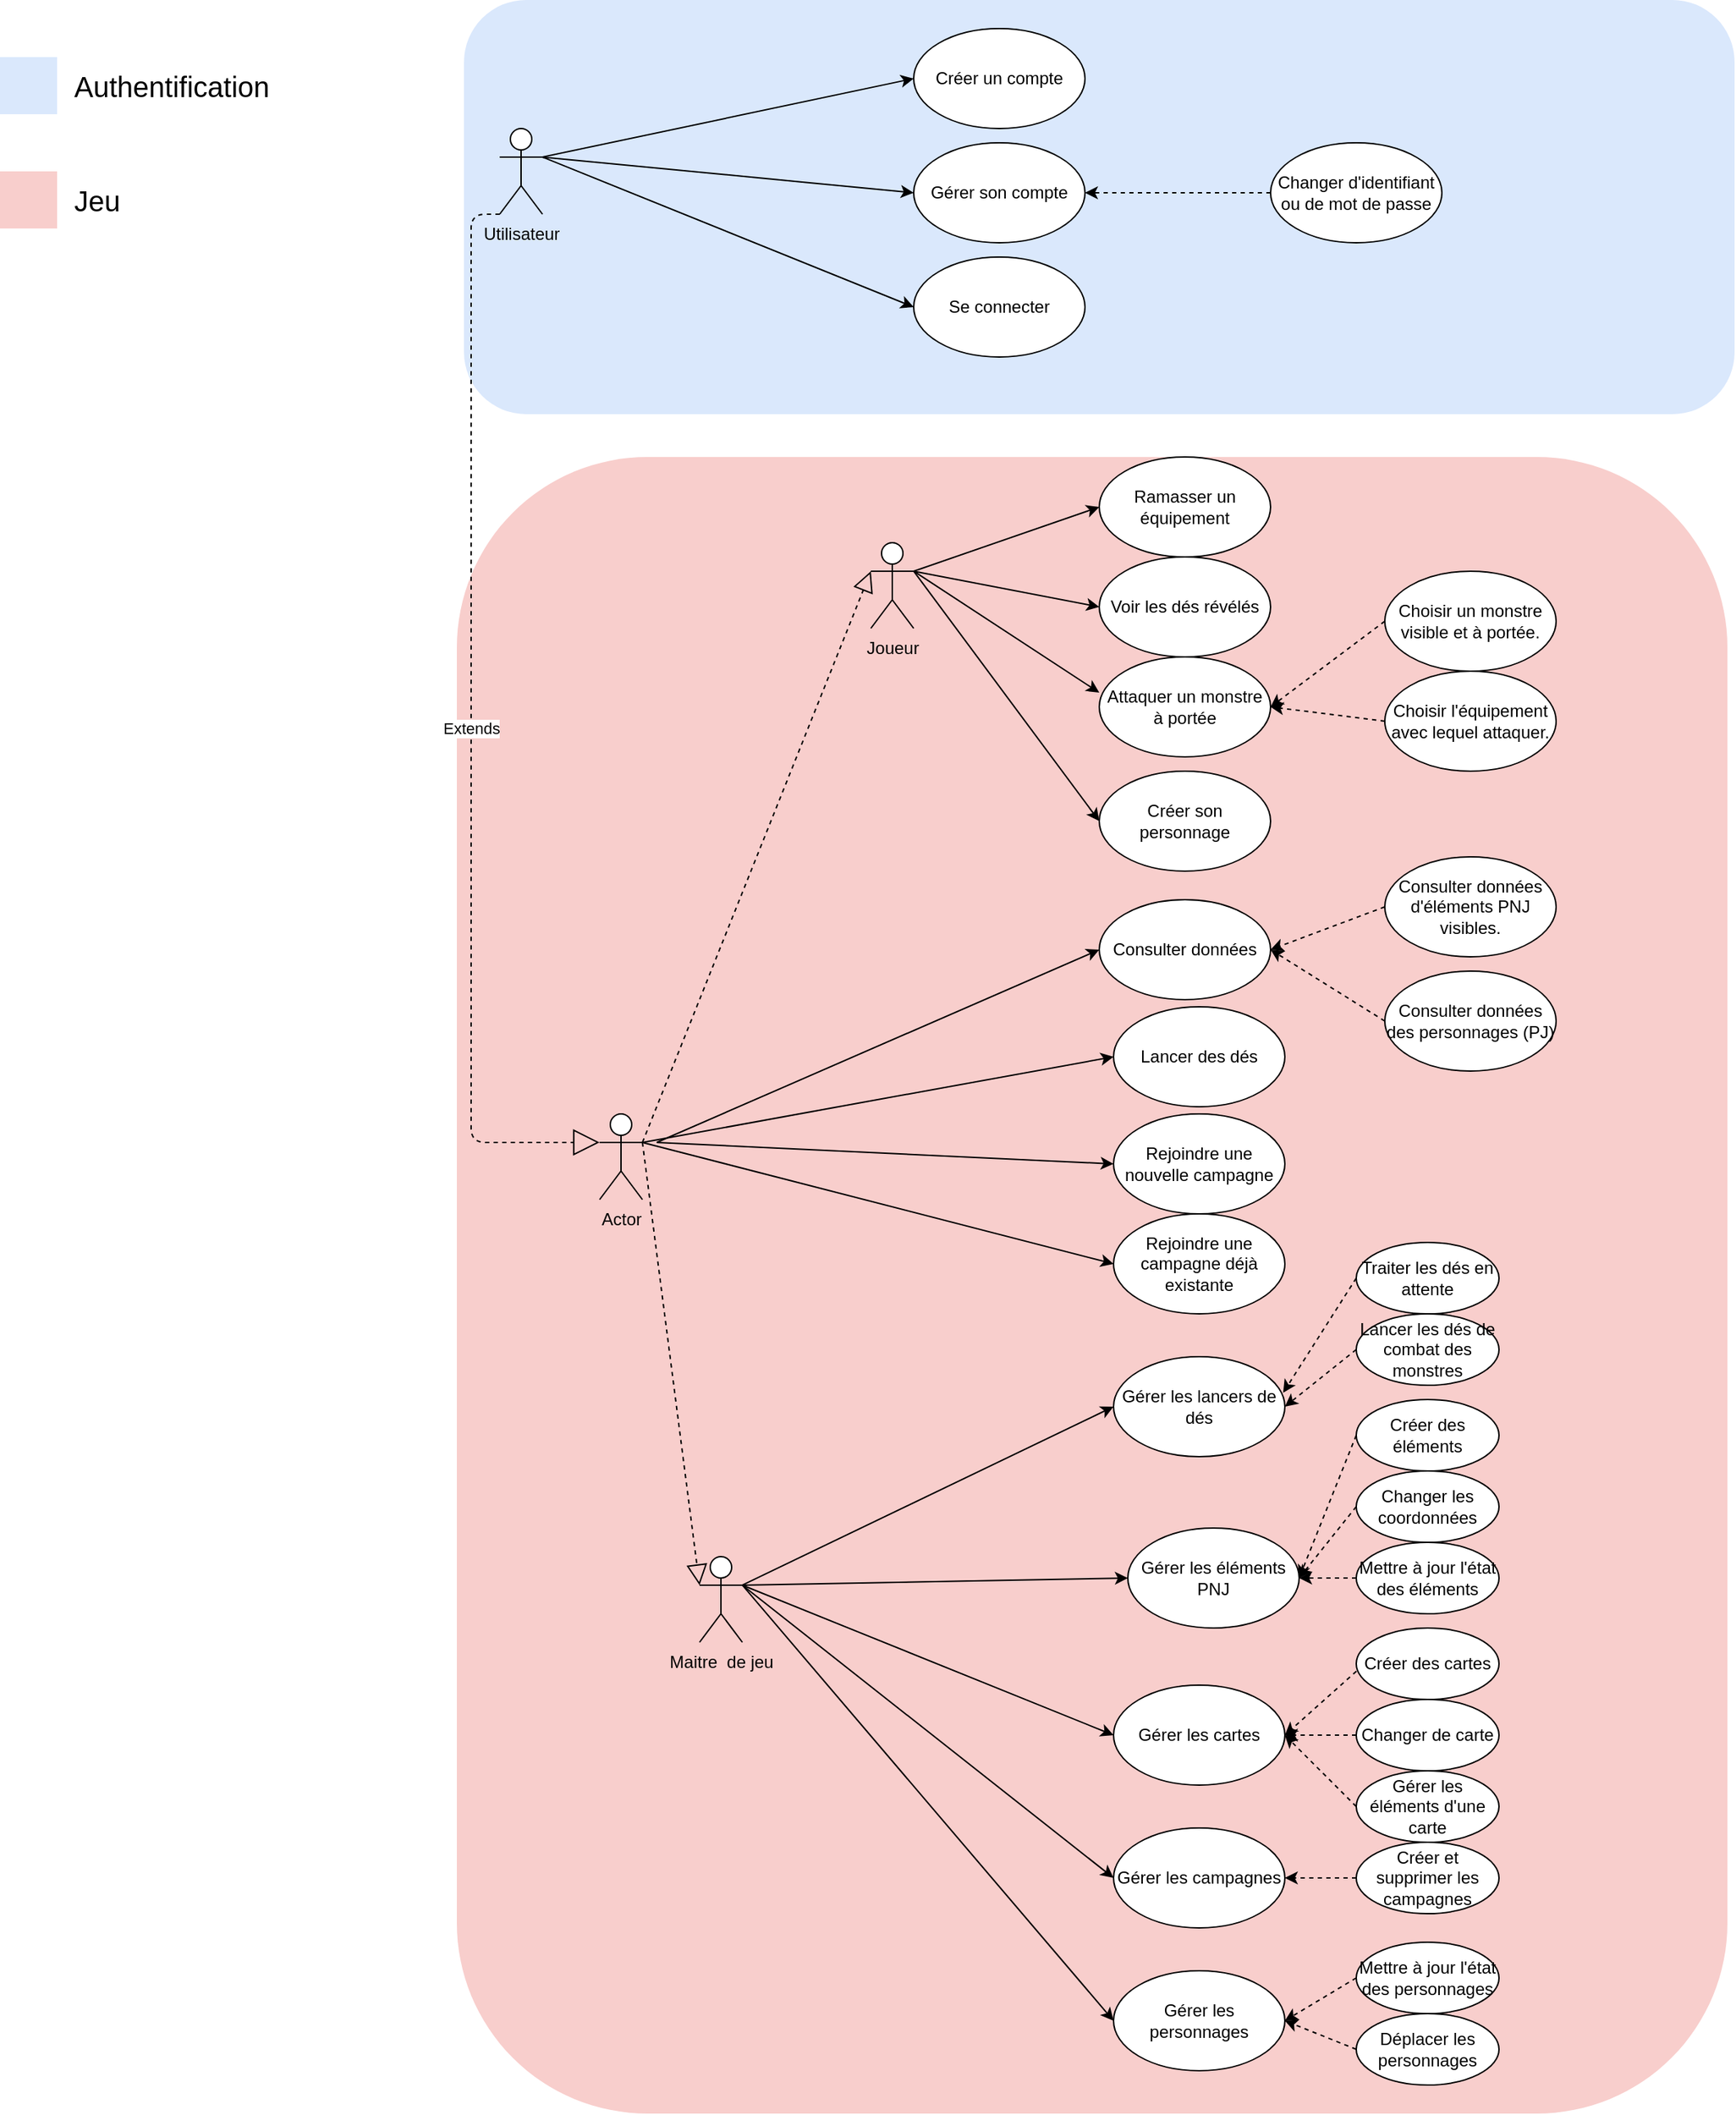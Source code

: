 <mxfile version="15.8.6" type="gitlab">
  <diagram id="ulkMl8fYRYSaDrusskZa" name="Page-1">
    <mxGraphModel dx="1820" dy="853" grid="1" gridSize="10" guides="1" tooltips="1" connect="1" arrows="1" fold="1" page="1" pageScale="1" pageWidth="827" pageHeight="1169" math="0" shadow="0">
      <root>
        <mxCell id="0" />
        <mxCell id="1" parent="0" />
        <mxCell id="CedkutMwdIcKw9SJhQFs-62" value="" style="rounded=1;whiteSpace=wrap;html=1;fillColor=#f8cecc;strokeColor=none;" parent="1" vertex="1">
          <mxGeometry x="-80" y="320" width="890" height="1160" as="geometry" />
        </mxCell>
        <mxCell id="CedkutMwdIcKw9SJhQFs-61" value="" style="rounded=1;whiteSpace=wrap;html=1;fillColor=#dae8fc;strokeColor=none;" parent="1" vertex="1">
          <mxGeometry x="-75" width="890" height="290" as="geometry" />
        </mxCell>
        <mxCell id="CedkutMwdIcKw9SJhQFs-1" value="Utilisateur&lt;br&gt;" style="shape=umlActor;verticalLabelPosition=bottom;verticalAlign=top;html=1;outlineConnect=0;labelBorderColor=none;" parent="1" vertex="1">
          <mxGeometry x="-50" y="90" width="30" height="60" as="geometry" />
        </mxCell>
        <mxCell id="CedkutMwdIcKw9SJhQFs-2" value="Joueur&lt;br&gt;" style="shape=umlActor;verticalLabelPosition=bottom;verticalAlign=top;html=1;outlineConnect=0;" parent="1" vertex="1">
          <mxGeometry x="210" y="380" width="30" height="60" as="geometry" />
        </mxCell>
        <mxCell id="CedkutMwdIcKw9SJhQFs-3" value="" style="endArrow=classic;html=1;exitX=1;exitY=0.333;exitDx=0;exitDy=0;exitPerimeter=0;entryX=0;entryY=0.5;entryDx=0;entryDy=0;" parent="1" source="CedkutMwdIcKw9SJhQFs-1" target="CedkutMwdIcKw9SJhQFs-4" edge="1">
          <mxGeometry width="50" height="50" relative="1" as="geometry">
            <mxPoint x="40" y="130" as="sourcePoint" />
            <mxPoint x="240" y="130" as="targetPoint" />
          </mxGeometry>
        </mxCell>
        <mxCell id="CedkutMwdIcKw9SJhQFs-4" value="Se connecter" style="ellipse;whiteSpace=wrap;html=1;" parent="1" vertex="1">
          <mxGeometry x="240" y="180" width="120" height="70" as="geometry" />
        </mxCell>
        <mxCell id="CedkutMwdIcKw9SJhQFs-5" value="Créer un compte" style="ellipse;whiteSpace=wrap;html=1;" parent="1" vertex="1">
          <mxGeometry x="240" y="20" width="120" height="70" as="geometry" />
        </mxCell>
        <mxCell id="CedkutMwdIcKw9SJhQFs-8" value="" style="endArrow=classic;html=1;entryX=0;entryY=0.5;entryDx=0;entryDy=0;exitX=1;exitY=0.333;exitDx=0;exitDy=0;exitPerimeter=0;" parent="1" source="CedkutMwdIcKw9SJhQFs-1" target="CedkutMwdIcKw9SJhQFs-5" edge="1">
          <mxGeometry width="50" height="50" relative="1" as="geometry">
            <mxPoint x="40" y="130" as="sourcePoint" />
            <mxPoint x="440" y="380" as="targetPoint" />
          </mxGeometry>
        </mxCell>
        <mxCell id="CedkutMwdIcKw9SJhQFs-9" value="" style="endArrow=classic;html=1;exitX=0;exitY=0.5;exitDx=0;exitDy=0;entryX=0;entryY=0.5;entryDx=0;entryDy=0;" parent="1" target="CedkutMwdIcKw9SJhQFs-10" edge="1">
          <mxGeometry width="50" height="50" relative="1" as="geometry">
            <mxPoint x="50" y="800" as="sourcePoint" />
            <mxPoint x="380" y="875" as="targetPoint" />
          </mxGeometry>
        </mxCell>
        <mxCell id="CedkutMwdIcKw9SJhQFs-10" value="Rejoindre une campagne déjà existante" style="ellipse;whiteSpace=wrap;html=1;" parent="1" vertex="1">
          <mxGeometry x="380" y="850" width="120" height="70" as="geometry" />
        </mxCell>
        <mxCell id="CedkutMwdIcKw9SJhQFs-13" value="Maitre&amp;nbsp; de jeu&lt;br&gt;" style="shape=umlActor;verticalLabelPosition=bottom;verticalAlign=top;html=1;outlineConnect=0;" parent="1" vertex="1">
          <mxGeometry x="90" y="1090" width="30" height="60" as="geometry" />
        </mxCell>
        <mxCell id="CedkutMwdIcKw9SJhQFs-18" value="" style="endArrow=classic;html=1;exitX=1;exitY=0.333;exitDx=0;exitDy=0;exitPerimeter=0;entryX=0;entryY=0.5;entryDx=0;entryDy=0;" parent="1" source="CedkutMwdIcKw9SJhQFs-2" edge="1">
          <mxGeometry width="50" height="50" relative="1" as="geometry">
            <mxPoint x="250" y="410" as="sourcePoint" />
            <mxPoint x="370" y="485.0" as="targetPoint" />
          </mxGeometry>
        </mxCell>
        <mxCell id="CedkutMwdIcKw9SJhQFs-20" value="" style="endArrow=classic;html=1;exitX=1;exitY=0.333;exitDx=0;exitDy=0;exitPerimeter=0;entryX=0;entryY=0.5;entryDx=0;entryDy=0;" parent="1" source="CedkutMwdIcKw9SJhQFs-2" target="CedkutMwdIcKw9SJhQFs-21" edge="1">
          <mxGeometry width="50" height="50" relative="1" as="geometry">
            <mxPoint x="250" y="410" as="sourcePoint" />
            <mxPoint x="370" y="480" as="targetPoint" />
          </mxGeometry>
        </mxCell>
        <mxCell id="CedkutMwdIcKw9SJhQFs-21" value="Créer son personnage" style="ellipse;whiteSpace=wrap;html=1;" parent="1" vertex="1">
          <mxGeometry x="370" y="540" width="120" height="70" as="geometry" />
        </mxCell>
        <mxCell id="CedkutMwdIcKw9SJhQFs-28" value="" style="endArrow=classic;html=1;exitX=1;exitY=0.333;exitDx=0;exitDy=0;exitPerimeter=0;entryX=0;entryY=0.5;entryDx=0;entryDy=0;" parent="1" source="CedkutMwdIcKw9SJhQFs-13" target="CedkutMwdIcKw9SJhQFs-29" edge="1">
          <mxGeometry width="50" height="50" relative="1" as="geometry">
            <mxPoint x="160" y="1079.5" as="sourcePoint" />
            <mxPoint x="280" y="1079.5" as="targetPoint" />
          </mxGeometry>
        </mxCell>
        <mxCell id="CedkutMwdIcKw9SJhQFs-29" value="Gérer les lancers de dés" style="ellipse;whiteSpace=wrap;html=1;" parent="1" vertex="1">
          <mxGeometry x="380" y="950" width="120" height="70" as="geometry" />
        </mxCell>
        <mxCell id="CedkutMwdIcKw9SJhQFs-30" value="Voir les dés révélés" style="ellipse;whiteSpace=wrap;html=1;" parent="1" vertex="1">
          <mxGeometry x="370" y="390" width="120" height="70" as="geometry" />
        </mxCell>
        <mxCell id="CedkutMwdIcKw9SJhQFs-31" value="" style="endArrow=classic;html=1;exitX=1;exitY=0.333;exitDx=0;exitDy=0;exitPerimeter=0;entryX=0;entryY=0.5;entryDx=0;entryDy=0;" parent="1" source="CedkutMwdIcKw9SJhQFs-2" target="CedkutMwdIcKw9SJhQFs-30" edge="1">
          <mxGeometry width="50" height="50" relative="1" as="geometry">
            <mxPoint x="250" y="410" as="sourcePoint" />
            <mxPoint x="330" y="315" as="targetPoint" />
          </mxGeometry>
        </mxCell>
        <mxCell id="CedkutMwdIcKw9SJhQFs-32" value="" style="endArrow=classic;html=1;exitX=1;exitY=0.333;exitDx=0;exitDy=0;exitPerimeter=0;entryX=0;entryY=0.5;entryDx=0;entryDy=0;" parent="1" source="CedkutMwdIcKw9SJhQFs-13" target="CedkutMwdIcKw9SJhQFs-33" edge="1">
          <mxGeometry width="50" height="50" relative="1" as="geometry">
            <mxPoint x="160" y="1080" as="sourcePoint" />
            <mxPoint x="280" y="1150" as="targetPoint" />
          </mxGeometry>
        </mxCell>
        <mxCell id="CedkutMwdIcKw9SJhQFs-33" value="Gérer les éléments PNJ" style="ellipse;whiteSpace=wrap;html=1;" parent="1" vertex="1">
          <mxGeometry x="390" y="1070" width="120" height="70" as="geometry" />
        </mxCell>
        <mxCell id="CedkutMwdIcKw9SJhQFs-36" value="Extends" style="endArrow=block;endSize=16;endFill=0;html=1;dashed=1;entryX=0;entryY=0.333;entryDx=0;entryDy=0;entryPerimeter=0;edgeStyle=orthogonalEdgeStyle;exitX=0;exitY=1;exitDx=0;exitDy=0;exitPerimeter=0;" parent="1" source="CedkutMwdIcKw9SJhQFs-1" target="CedkutMwdIcKw9SJhQFs-65" edge="1">
          <mxGeometry width="160" relative="1" as="geometry">
            <mxPoint x="-210" y="250" as="sourcePoint" />
            <mxPoint x="-200" y="440" as="targetPoint" />
            <Array as="points">
              <mxPoint x="-70" y="150" />
              <mxPoint x="-70" y="800" />
            </Array>
          </mxGeometry>
        </mxCell>
        <mxCell id="CedkutMwdIcKw9SJhQFs-39" value="" style="endArrow=classic;html=1;exitX=1;exitY=0.333;exitDx=0;exitDy=0;exitPerimeter=0;entryX=0;entryY=0.5;entryDx=0;entryDy=0;" parent="1" source="CedkutMwdIcKw9SJhQFs-13" target="CedkutMwdIcKw9SJhQFs-40" edge="1">
          <mxGeometry width="50" height="50" relative="1" as="geometry">
            <mxPoint x="150" y="1075" as="sourcePoint" />
            <mxPoint x="280" y="1225" as="targetPoint" />
          </mxGeometry>
        </mxCell>
        <mxCell id="CedkutMwdIcKw9SJhQFs-40" value="Gérer les cartes" style="ellipse;whiteSpace=wrap;html=1;" parent="1" vertex="1">
          <mxGeometry x="380" y="1180" width="120" height="70" as="geometry" />
        </mxCell>
        <mxCell id="CedkutMwdIcKw9SJhQFs-41" value="" style="endArrow=classic;html=1;entryX=0;entryY=0.5;entryDx=0;entryDy=0;" parent="1" target="CedkutMwdIcKw9SJhQFs-42" edge="1">
          <mxGeometry width="50" height="50" relative="1" as="geometry">
            <mxPoint x="60" y="800" as="sourcePoint" />
            <mxPoint x="370" y="550" as="targetPoint" />
          </mxGeometry>
        </mxCell>
        <mxCell id="CedkutMwdIcKw9SJhQFs-42" value="Consulter données" style="ellipse;whiteSpace=wrap;html=1;" parent="1" vertex="1">
          <mxGeometry x="370" y="630" width="120" height="70" as="geometry" />
        </mxCell>
        <mxCell id="CedkutMwdIcKw9SJhQFs-44" value="" style="endArrow=classic;html=1;dashed=1;exitX=0;exitY=0.5;exitDx=0;exitDy=0;entryX=1;entryY=0.5;entryDx=0;entryDy=0;" parent="1" edge="1" target="CedkutMwdIcKw9SJhQFs-42" source="CedkutMwdIcKw9SJhQFs-45">
          <mxGeometry width="50" height="50" relative="1" as="geometry">
            <mxPoint x="570" y="580" as="sourcePoint" />
            <mxPoint x="490" y="580" as="targetPoint" />
          </mxGeometry>
        </mxCell>
        <mxCell id="CedkutMwdIcKw9SJhQFs-45" value="Consulter données d&#39;éléments PNJ visibles." style="ellipse;whiteSpace=wrap;html=1;" parent="1" vertex="1">
          <mxGeometry x="570" y="600" width="120" height="70" as="geometry" />
        </mxCell>
        <mxCell id="CedkutMwdIcKw9SJhQFs-51" value="" style="endArrow=classic;html=1;dashed=1;exitX=0;exitY=0.5;exitDx=0;exitDy=0;entryX=1;entryY=0.5;entryDx=0;entryDy=0;" parent="1" source="bmJftMlM8lcIvuCktns1-15" target="CedkutMwdIcKw9SJhQFs-40" edge="1">
          <mxGeometry width="50" height="50" relative="1" as="geometry">
            <mxPoint x="520" y="1215" as="sourcePoint" />
            <mxPoint x="400" y="1225" as="targetPoint" />
          </mxGeometry>
        </mxCell>
        <mxCell id="CedkutMwdIcKw9SJhQFs-57" value="Gérer les personnages" style="ellipse;whiteSpace=wrap;html=1;" parent="1" vertex="1">
          <mxGeometry x="380" y="1380" width="120" height="70" as="geometry" />
        </mxCell>
        <mxCell id="CedkutMwdIcKw9SJhQFs-63" value="" style="endArrow=classic;html=1;entryX=0;entryY=0.5;entryDx=0;entryDy=0;exitX=1;exitY=0.333;exitDx=0;exitDy=0;exitPerimeter=0;" parent="1" source="CedkutMwdIcKw9SJhQFs-65" target="CedkutMwdIcKw9SJhQFs-64" edge="1">
          <mxGeometry width="50" height="50" relative="1" as="geometry">
            <mxPoint x="50" y="780" as="sourcePoint" />
            <mxPoint x="345" y="785.0" as="targetPoint" />
          </mxGeometry>
        </mxCell>
        <mxCell id="CedkutMwdIcKw9SJhQFs-64" value="Lancer des dés" style="ellipse;whiteSpace=wrap;html=1;" parent="1" vertex="1">
          <mxGeometry x="380" y="705" width="120" height="70" as="geometry" />
        </mxCell>
        <mxCell id="CedkutMwdIcKw9SJhQFs-65" value="Actor" style="shape=umlActor;verticalLabelPosition=bottom;verticalAlign=top;html=1;outlineConnect=0;fontColor=#000000;" parent="1" vertex="1">
          <mxGeometry x="20" y="780" width="30" height="60" as="geometry" />
        </mxCell>
        <mxCell id="CedkutMwdIcKw9SJhQFs-66" value="" style="endArrow=classic;html=1;exitX=1;exitY=0.333;exitDx=0;exitDy=0;exitPerimeter=0;entryX=0;entryY=0.5;entryDx=0;entryDy=0;" parent="1" source="CedkutMwdIcKw9SJhQFs-13" target="CedkutMwdIcKw9SJhQFs-67" edge="1">
          <mxGeometry width="50" height="50" relative="1" as="geometry">
            <mxPoint x="150" y="1145" as="sourcePoint" />
            <mxPoint x="280" y="1300" as="targetPoint" />
          </mxGeometry>
        </mxCell>
        <mxCell id="CedkutMwdIcKw9SJhQFs-67" value="Gérer les campagnes" style="ellipse;whiteSpace=wrap;html=1;" parent="1" vertex="1">
          <mxGeometry x="380" y="1280" width="120" height="70" as="geometry" />
        </mxCell>
        <mxCell id="CedkutMwdIcKw9SJhQFs-69" value="" style="endArrow=block;dashed=1;endFill=0;endSize=12;html=1;fontColor=#000000;exitX=1;exitY=0.333;exitDx=0;exitDy=0;exitPerimeter=0;entryX=0;entryY=0.333;entryDx=0;entryDy=0;entryPerimeter=0;" parent="1" source="CedkutMwdIcKw9SJhQFs-65" target="CedkutMwdIcKw9SJhQFs-2" edge="1">
          <mxGeometry width="160" relative="1" as="geometry">
            <mxPoint x="280" y="790" as="sourcePoint" />
            <mxPoint x="440" y="790" as="targetPoint" />
          </mxGeometry>
        </mxCell>
        <mxCell id="CedkutMwdIcKw9SJhQFs-70" value="" style="endArrow=block;dashed=1;endFill=0;endSize=12;html=1;fontColor=#000000;exitX=1;exitY=0.333;exitDx=0;exitDy=0;exitPerimeter=0;entryX=0;entryY=0.333;entryDx=0;entryDy=0;entryPerimeter=0;" parent="1" source="CedkutMwdIcKw9SJhQFs-65" target="CedkutMwdIcKw9SJhQFs-13" edge="1">
          <mxGeometry width="160" relative="1" as="geometry">
            <mxPoint x="60" y="810" as="sourcePoint" />
            <mxPoint x="130" y="455.0" as="targetPoint" />
          </mxGeometry>
        </mxCell>
        <mxCell id="CedkutMwdIcKw9SJhQFs-71" value="" style="endArrow=classic;html=1;dashed=1;exitX=0;exitY=0.5;exitDx=0;exitDy=0;entryX=1;entryY=0.5;entryDx=0;entryDy=0;" parent="1" target="CedkutMwdIcKw9SJhQFs-42" edge="1" source="CedkutMwdIcKw9SJhQFs-72">
          <mxGeometry width="50" height="50" relative="1" as="geometry">
            <mxPoint x="570" y="660.0" as="sourcePoint" />
            <mxPoint x="490" y="660.0" as="targetPoint" />
          </mxGeometry>
        </mxCell>
        <mxCell id="CedkutMwdIcKw9SJhQFs-72" value="Consulter données des personnages (PJ)" style="ellipse;whiteSpace=wrap;html=1;" parent="1" vertex="1">
          <mxGeometry x="570" y="680" width="120" height="70" as="geometry" />
        </mxCell>
        <mxCell id="CedkutMwdIcKw9SJhQFs-74" value="" style="endArrow=classic;html=1;fontColor=#000000;exitX=1;exitY=0.333;exitDx=0;exitDy=0;exitPerimeter=0;entryX=0;entryY=0.5;entryDx=0;entryDy=0;" parent="1" source="CedkutMwdIcKw9SJhQFs-13" target="CedkutMwdIcKw9SJhQFs-57" edge="1">
          <mxGeometry width="50" height="50" relative="1" as="geometry">
            <mxPoint x="370" y="1160" as="sourcePoint" />
            <mxPoint x="420" y="1110" as="targetPoint" />
          </mxGeometry>
        </mxCell>
        <mxCell id="CedkutMwdIcKw9SJhQFs-78" value="" style="whiteSpace=wrap;html=1;aspect=fixed;fillColor=#dae8fc;strokeColor=none;" parent="1" vertex="1">
          <mxGeometry x="-400" y="40" width="40" height="40" as="geometry" />
        </mxCell>
        <mxCell id="CedkutMwdIcKw9SJhQFs-79" value="" style="whiteSpace=wrap;html=1;aspect=fixed;fillColor=#f8cecc;strokeColor=none;" parent="1" vertex="1">
          <mxGeometry x="-400" y="120" width="40" height="40" as="geometry" />
        </mxCell>
        <mxCell id="CedkutMwdIcKw9SJhQFs-80" value="&lt;font style=&quot;font-size: 20px&quot;&gt;Authentification&lt;/font&gt;" style="text;html=1;strokeColor=none;fillColor=none;align=left;verticalAlign=middle;whiteSpace=wrap;rounded=0;fontColor=#000000;" parent="1" vertex="1">
          <mxGeometry x="-350" y="40" width="180" height="40" as="geometry" />
        </mxCell>
        <mxCell id="CedkutMwdIcKw9SJhQFs-81" value="&lt;font style=&quot;font-size: 20px&quot;&gt;Jeu&lt;/font&gt;" style="text;html=1;strokeColor=none;align=left;verticalAlign=middle;whiteSpace=wrap;rounded=0;fontColor=#000000;" parent="1" vertex="1">
          <mxGeometry x="-350" y="120" width="170" height="40" as="geometry" />
        </mxCell>
        <mxCell id="bmJftMlM8lcIvuCktns1-1" value="Rejoindre une nouvelle campagne" style="ellipse;whiteSpace=wrap;html=1;" vertex="1" parent="1">
          <mxGeometry x="380" y="780" width="120" height="70" as="geometry" />
        </mxCell>
        <mxCell id="bmJftMlM8lcIvuCktns1-2" value="Attaquer un monstre à portée&lt;span style=&quot;color: rgba(0 , 0 , 0 , 0) ; font-family: monospace ; font-size: 0px&quot;&gt;%3CmxGraphModel%3E%3Croot%3E%3CmxCell%20id%3D%220%22%2F%3E%3CmxCell%20id%3D%221%22%20parent%3D%220%22%2F%3E%3CmxCell%20id%3D%222%22%20value%3D%22Voir%20fiche%20personnage%22%20style%3D%22ellipse%3BwhiteSpace%3Dwrap%3Bhtml%3D1%3B%22%20vertex%3D%221%22%20parent%3D%221%22%3E%3CmxGeometry%20x%3D%22370%22%20y%3D%22540%22%20width%3D%22120%22%20height%3D%2270%22%20as%3D%22geometry%22%2F%3E%3C%2FmxCell%3E%3C%2Froot%3E%3C%2FmxGraphModel%3E&lt;/span&gt;" style="ellipse;whiteSpace=wrap;html=1;" vertex="1" parent="1">
          <mxGeometry x="370" y="460" width="120" height="70" as="geometry" />
        </mxCell>
        <mxCell id="bmJftMlM8lcIvuCktns1-3" value="Choisir un monstre visible et à portée.&lt;span style=&quot;color: rgba(0 , 0 , 0 , 0) ; font-family: monospace ; font-size: 0px&quot;&gt;%3CmxGraphModel%3E%3Croot%3E%3CmxCell%20id%3D%220%22%2F%3E%3CmxCell%20id%3D%221%22%20parent%3D%220%22%2F%3E%3CmxCell%20id%3D%222%22%20value%3D%22Voir%20fiche%20personnage%22%20style%3D%22ellipse%3BwhiteSpace%3Dwrap%3Bhtml%3D1%3B%22%20vertex%3D%221%22%20parent%3D%221%22%3E%3CmxGeometry%20x%3D%22370%22%20y%3D%22540%22%20width%3D%22120%22%20height%3D%2270%22%20as%3D%22geometry%22%2F%3E%3C%2FmxCell%3E%3C%2Froot%3E%3C%2FmxGraphModel%3E&lt;/span&gt;" style="ellipse;whiteSpace=wrap;html=1;" vertex="1" parent="1">
          <mxGeometry x="570" y="400" width="120" height="70" as="geometry" />
        </mxCell>
        <mxCell id="bmJftMlM8lcIvuCktns1-4" value="Choisir l&#39;équipement avec lequel attaquer." style="ellipse;whiteSpace=wrap;html=1;" vertex="1" parent="1">
          <mxGeometry x="570" y="470" width="120" height="70" as="geometry" />
        </mxCell>
        <mxCell id="bmJftMlM8lcIvuCktns1-5" value="" style="endArrow=classic;html=1;dashed=1;exitX=0;exitY=0.5;exitDx=0;exitDy=0;entryX=1;entryY=0.5;entryDx=0;entryDy=0;" edge="1" parent="1" source="bmJftMlM8lcIvuCktns1-4" target="bmJftMlM8lcIvuCktns1-2">
          <mxGeometry width="50" height="50" relative="1" as="geometry">
            <mxPoint x="580" y="590" as="sourcePoint" />
            <mxPoint x="500" y="590" as="targetPoint" />
          </mxGeometry>
        </mxCell>
        <mxCell id="bmJftMlM8lcIvuCktns1-6" value="" style="endArrow=classic;html=1;dashed=1;exitX=0;exitY=0.5;exitDx=0;exitDy=0;entryX=1;entryY=0.5;entryDx=0;entryDy=0;" edge="1" parent="1" source="bmJftMlM8lcIvuCktns1-3" target="bmJftMlM8lcIvuCktns1-2">
          <mxGeometry width="50" height="50" relative="1" as="geometry">
            <mxPoint x="590" y="600" as="sourcePoint" />
            <mxPoint x="510" y="600" as="targetPoint" />
          </mxGeometry>
        </mxCell>
        <mxCell id="bmJftMlM8lcIvuCktns1-7" value="Ramasser un équipement" style="ellipse;whiteSpace=wrap;html=1;" vertex="1" parent="1">
          <mxGeometry x="370" y="320" width="120" height="70" as="geometry" />
        </mxCell>
        <mxCell id="bmJftMlM8lcIvuCktns1-8" value="" style="endArrow=classic;html=1;entryX=0;entryY=0.5;entryDx=0;entryDy=0;" edge="1" parent="1" target="bmJftMlM8lcIvuCktns1-7">
          <mxGeometry width="50" height="50" relative="1" as="geometry">
            <mxPoint x="240" y="400" as="sourcePoint" />
            <mxPoint x="380" y="435" as="targetPoint" />
          </mxGeometry>
        </mxCell>
        <mxCell id="bmJftMlM8lcIvuCktns1-9" value="Traiter les dés en attente" style="ellipse;whiteSpace=wrap;html=1;" vertex="1" parent="1">
          <mxGeometry x="550" y="870" width="100" height="50" as="geometry" />
        </mxCell>
        <mxCell id="bmJftMlM8lcIvuCktns1-10" value="Lancer les dés de combat des monstres" style="ellipse;whiteSpace=wrap;html=1;" vertex="1" parent="1">
          <mxGeometry x="550" y="920" width="100" height="50" as="geometry" />
        </mxCell>
        <mxCell id="bmJftMlM8lcIvuCktns1-11" value="Créer des éléments" style="ellipse;whiteSpace=wrap;html=1;" vertex="1" parent="1">
          <mxGeometry x="550" y="980" width="100" height="50" as="geometry" />
        </mxCell>
        <mxCell id="bmJftMlM8lcIvuCktns1-12" value="Changer les coordonnées" style="ellipse;whiteSpace=wrap;html=1;" vertex="1" parent="1">
          <mxGeometry x="550" y="1030" width="100" height="50" as="geometry" />
        </mxCell>
        <mxCell id="bmJftMlM8lcIvuCktns1-13" value="Mettre à jour l&#39;état des éléments" style="ellipse;whiteSpace=wrap;html=1;" vertex="1" parent="1">
          <mxGeometry x="550" y="1080" width="100" height="50" as="geometry" />
        </mxCell>
        <mxCell id="bmJftMlM8lcIvuCktns1-14" value="Créer des cartes" style="ellipse;whiteSpace=wrap;html=1;" vertex="1" parent="1">
          <mxGeometry x="550" y="1140" width="100" height="50" as="geometry" />
        </mxCell>
        <mxCell id="bmJftMlM8lcIvuCktns1-15" value="Changer de carte" style="ellipse;whiteSpace=wrap;html=1;" vertex="1" parent="1">
          <mxGeometry x="550" y="1190" width="100" height="50" as="geometry" />
        </mxCell>
        <mxCell id="bmJftMlM8lcIvuCktns1-17" value="Gérer les éléments d&#39;une carte" style="ellipse;whiteSpace=wrap;html=1;" vertex="1" parent="1">
          <mxGeometry x="550" y="1240" width="100" height="50" as="geometry" />
        </mxCell>
        <mxCell id="bmJftMlM8lcIvuCktns1-18" value="Créer et supprimer les campagnes" style="ellipse;whiteSpace=wrap;html=1;" vertex="1" parent="1">
          <mxGeometry x="550" y="1290" width="100" height="50" as="geometry" />
        </mxCell>
        <mxCell id="bmJftMlM8lcIvuCktns1-19" value="Mettre à jour l&#39;état des personnages" style="ellipse;whiteSpace=wrap;html=1;" vertex="1" parent="1">
          <mxGeometry x="550" y="1360" width="100" height="50" as="geometry" />
        </mxCell>
        <mxCell id="bmJftMlM8lcIvuCktns1-20" value="Déplacer les personnages" style="ellipse;whiteSpace=wrap;html=1;" vertex="1" parent="1">
          <mxGeometry x="550" y="1410" width="100" height="50" as="geometry" />
        </mxCell>
        <mxCell id="bmJftMlM8lcIvuCktns1-21" value="" style="endArrow=classic;html=1;entryX=0;entryY=0.5;entryDx=0;entryDy=0;" edge="1" parent="1" target="bmJftMlM8lcIvuCktns1-1">
          <mxGeometry width="50" height="50" relative="1" as="geometry">
            <mxPoint x="60" y="800" as="sourcePoint" />
            <mxPoint x="390" y="750" as="targetPoint" />
          </mxGeometry>
        </mxCell>
        <mxCell id="bmJftMlM8lcIvuCktns1-22" value="" style="endArrow=classic;html=1;dashed=1;exitX=0;exitY=0.5;exitDx=0;exitDy=0;entryX=0.99;entryY=0.361;entryDx=0;entryDy=0;entryPerimeter=0;" edge="1" parent="1" source="bmJftMlM8lcIvuCktns1-9" target="CedkutMwdIcKw9SJhQFs-29">
          <mxGeometry width="50" height="50" relative="1" as="geometry">
            <mxPoint x="580" y="725" as="sourcePoint" />
            <mxPoint x="500" y="675" as="targetPoint" />
          </mxGeometry>
        </mxCell>
        <mxCell id="bmJftMlM8lcIvuCktns1-23" value="" style="endArrow=classic;html=1;dashed=1;exitX=0;exitY=0.5;exitDx=0;exitDy=0;entryX=1;entryY=0.5;entryDx=0;entryDy=0;" edge="1" parent="1" source="bmJftMlM8lcIvuCktns1-10" target="CedkutMwdIcKw9SJhQFs-29">
          <mxGeometry width="50" height="50" relative="1" as="geometry">
            <mxPoint x="590" y="735" as="sourcePoint" />
            <mxPoint x="510" y="685" as="targetPoint" />
          </mxGeometry>
        </mxCell>
        <mxCell id="bmJftMlM8lcIvuCktns1-24" value="" style="endArrow=classic;html=1;dashed=1;exitX=0;exitY=0.5;exitDx=0;exitDy=0;entryX=1;entryY=0.5;entryDx=0;entryDy=0;" edge="1" parent="1" source="bmJftMlM8lcIvuCktns1-11" target="CedkutMwdIcKw9SJhQFs-33">
          <mxGeometry width="50" height="50" relative="1" as="geometry">
            <mxPoint x="600" y="745" as="sourcePoint" />
            <mxPoint x="520" y="695" as="targetPoint" />
          </mxGeometry>
        </mxCell>
        <mxCell id="bmJftMlM8lcIvuCktns1-25" value="" style="endArrow=classic;html=1;dashed=1;exitX=0;exitY=0.5;exitDx=0;exitDy=0;entryX=1;entryY=0.5;entryDx=0;entryDy=0;" edge="1" parent="1" source="bmJftMlM8lcIvuCktns1-12" target="CedkutMwdIcKw9SJhQFs-33">
          <mxGeometry width="50" height="50" relative="1" as="geometry">
            <mxPoint x="560" y="1015" as="sourcePoint" />
            <mxPoint x="520" y="1115" as="targetPoint" />
          </mxGeometry>
        </mxCell>
        <mxCell id="bmJftMlM8lcIvuCktns1-26" value="" style="endArrow=classic;html=1;dashed=1;exitX=0;exitY=0.5;exitDx=0;exitDy=0;entryX=1;entryY=0.5;entryDx=0;entryDy=0;" edge="1" parent="1" source="bmJftMlM8lcIvuCktns1-13" target="CedkutMwdIcKw9SJhQFs-33">
          <mxGeometry width="50" height="50" relative="1" as="geometry">
            <mxPoint x="570" y="1025" as="sourcePoint" />
            <mxPoint x="530" y="1125" as="targetPoint" />
          </mxGeometry>
        </mxCell>
        <mxCell id="bmJftMlM8lcIvuCktns1-27" value="" style="endArrow=classic;html=1;dashed=1;exitX=0.708;exitY=0.733;exitDx=0;exitDy=0;entryX=1;entryY=0.5;entryDx=0;entryDy=0;exitPerimeter=0;" edge="1" parent="1" source="CedkutMwdIcKw9SJhQFs-62" target="CedkutMwdIcKw9SJhQFs-40">
          <mxGeometry width="50" height="50" relative="1" as="geometry">
            <mxPoint x="580" y="1035" as="sourcePoint" />
            <mxPoint x="540" y="1135" as="targetPoint" />
          </mxGeometry>
        </mxCell>
        <mxCell id="bmJftMlM8lcIvuCktns1-28" value="" style="endArrow=classic;html=1;dashed=1;exitX=0;exitY=0.5;exitDx=0;exitDy=0;entryX=1;entryY=0.5;entryDx=0;entryDy=0;" edge="1" parent="1" source="bmJftMlM8lcIvuCktns1-17" target="CedkutMwdIcKw9SJhQFs-40">
          <mxGeometry width="50" height="50" relative="1" as="geometry">
            <mxPoint x="590" y="1045" as="sourcePoint" />
            <mxPoint x="550" y="1145" as="targetPoint" />
          </mxGeometry>
        </mxCell>
        <mxCell id="bmJftMlM8lcIvuCktns1-29" value="" style="endArrow=classic;html=1;dashed=1;exitX=0;exitY=0.5;exitDx=0;exitDy=0;entryX=1;entryY=0.5;entryDx=0;entryDy=0;exitPerimeter=0;" edge="1" parent="1" source="bmJftMlM8lcIvuCktns1-18" target="CedkutMwdIcKw9SJhQFs-67">
          <mxGeometry width="50" height="50" relative="1" as="geometry">
            <mxPoint x="560" y="1275" as="sourcePoint" />
            <mxPoint x="510" y="1225" as="targetPoint" />
          </mxGeometry>
        </mxCell>
        <mxCell id="bmJftMlM8lcIvuCktns1-30" value="" style="endArrow=classic;html=1;dashed=1;exitX=0;exitY=0.5;exitDx=0;exitDy=0;entryX=1;entryY=0.5;entryDx=0;entryDy=0;" edge="1" parent="1" source="bmJftMlM8lcIvuCktns1-19" target="CedkutMwdIcKw9SJhQFs-57">
          <mxGeometry width="50" height="50" relative="1" as="geometry">
            <mxPoint x="560" y="1325" as="sourcePoint" />
            <mxPoint x="510" y="1325" as="targetPoint" />
          </mxGeometry>
        </mxCell>
        <mxCell id="bmJftMlM8lcIvuCktns1-31" value="" style="endArrow=classic;html=1;dashed=1;exitX=0;exitY=0.5;exitDx=0;exitDy=0;entryX=1;entryY=0.5;entryDx=0;entryDy=0;" edge="1" parent="1" source="bmJftMlM8lcIvuCktns1-20" target="CedkutMwdIcKw9SJhQFs-57">
          <mxGeometry width="50" height="50" relative="1" as="geometry">
            <mxPoint x="570" y="1335" as="sourcePoint" />
            <mxPoint x="520" y="1335" as="targetPoint" />
          </mxGeometry>
        </mxCell>
        <mxCell id="bmJftMlM8lcIvuCktns1-32" value="Gérer son compte" style="ellipse;whiteSpace=wrap;html=1;" vertex="1" parent="1">
          <mxGeometry x="240" y="100" width="120" height="70" as="geometry" />
        </mxCell>
        <mxCell id="bmJftMlM8lcIvuCktns1-34" value="Changer d&#39;identifiant ou de mot de passe" style="ellipse;whiteSpace=wrap;html=1;" vertex="1" parent="1">
          <mxGeometry x="490" y="100" width="120" height="70" as="geometry" />
        </mxCell>
        <mxCell id="bmJftMlM8lcIvuCktns1-35" value="" style="endArrow=classic;html=1;dashed=1;exitX=0;exitY=0.5;exitDx=0;exitDy=0;entryX=1;entryY=0.5;entryDx=0;entryDy=0;" edge="1" parent="1" source="bmJftMlM8lcIvuCktns1-34" target="bmJftMlM8lcIvuCktns1-32">
          <mxGeometry width="50" height="50" relative="1" as="geometry">
            <mxPoint x="580" y="445" as="sourcePoint" />
            <mxPoint x="500" y="505" as="targetPoint" />
          </mxGeometry>
        </mxCell>
        <mxCell id="bmJftMlM8lcIvuCktns1-36" value="" style="endArrow=classic;html=1;entryX=0;entryY=0.5;entryDx=0;entryDy=0;" edge="1" parent="1" target="bmJftMlM8lcIvuCktns1-32">
          <mxGeometry width="50" height="50" relative="1" as="geometry">
            <mxPoint x="-20" y="110" as="sourcePoint" />
            <mxPoint x="250" y="65" as="targetPoint" />
          </mxGeometry>
        </mxCell>
      </root>
    </mxGraphModel>
  </diagram>
</mxfile>
